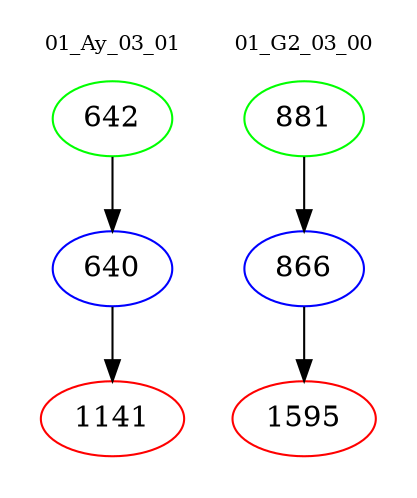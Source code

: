 digraph{
subgraph cluster_0 {
color = white
label = "01_Ay_03_01";
fontsize=10;
T0_642 [label="642", color="green"]
T0_642 -> T0_640 [color="black"]
T0_640 [label="640", color="blue"]
T0_640 -> T0_1141 [color="black"]
T0_1141 [label="1141", color="red"]
}
subgraph cluster_1 {
color = white
label = "01_G2_03_00";
fontsize=10;
T1_881 [label="881", color="green"]
T1_881 -> T1_866 [color="black"]
T1_866 [label="866", color="blue"]
T1_866 -> T1_1595 [color="black"]
T1_1595 [label="1595", color="red"]
}
}
